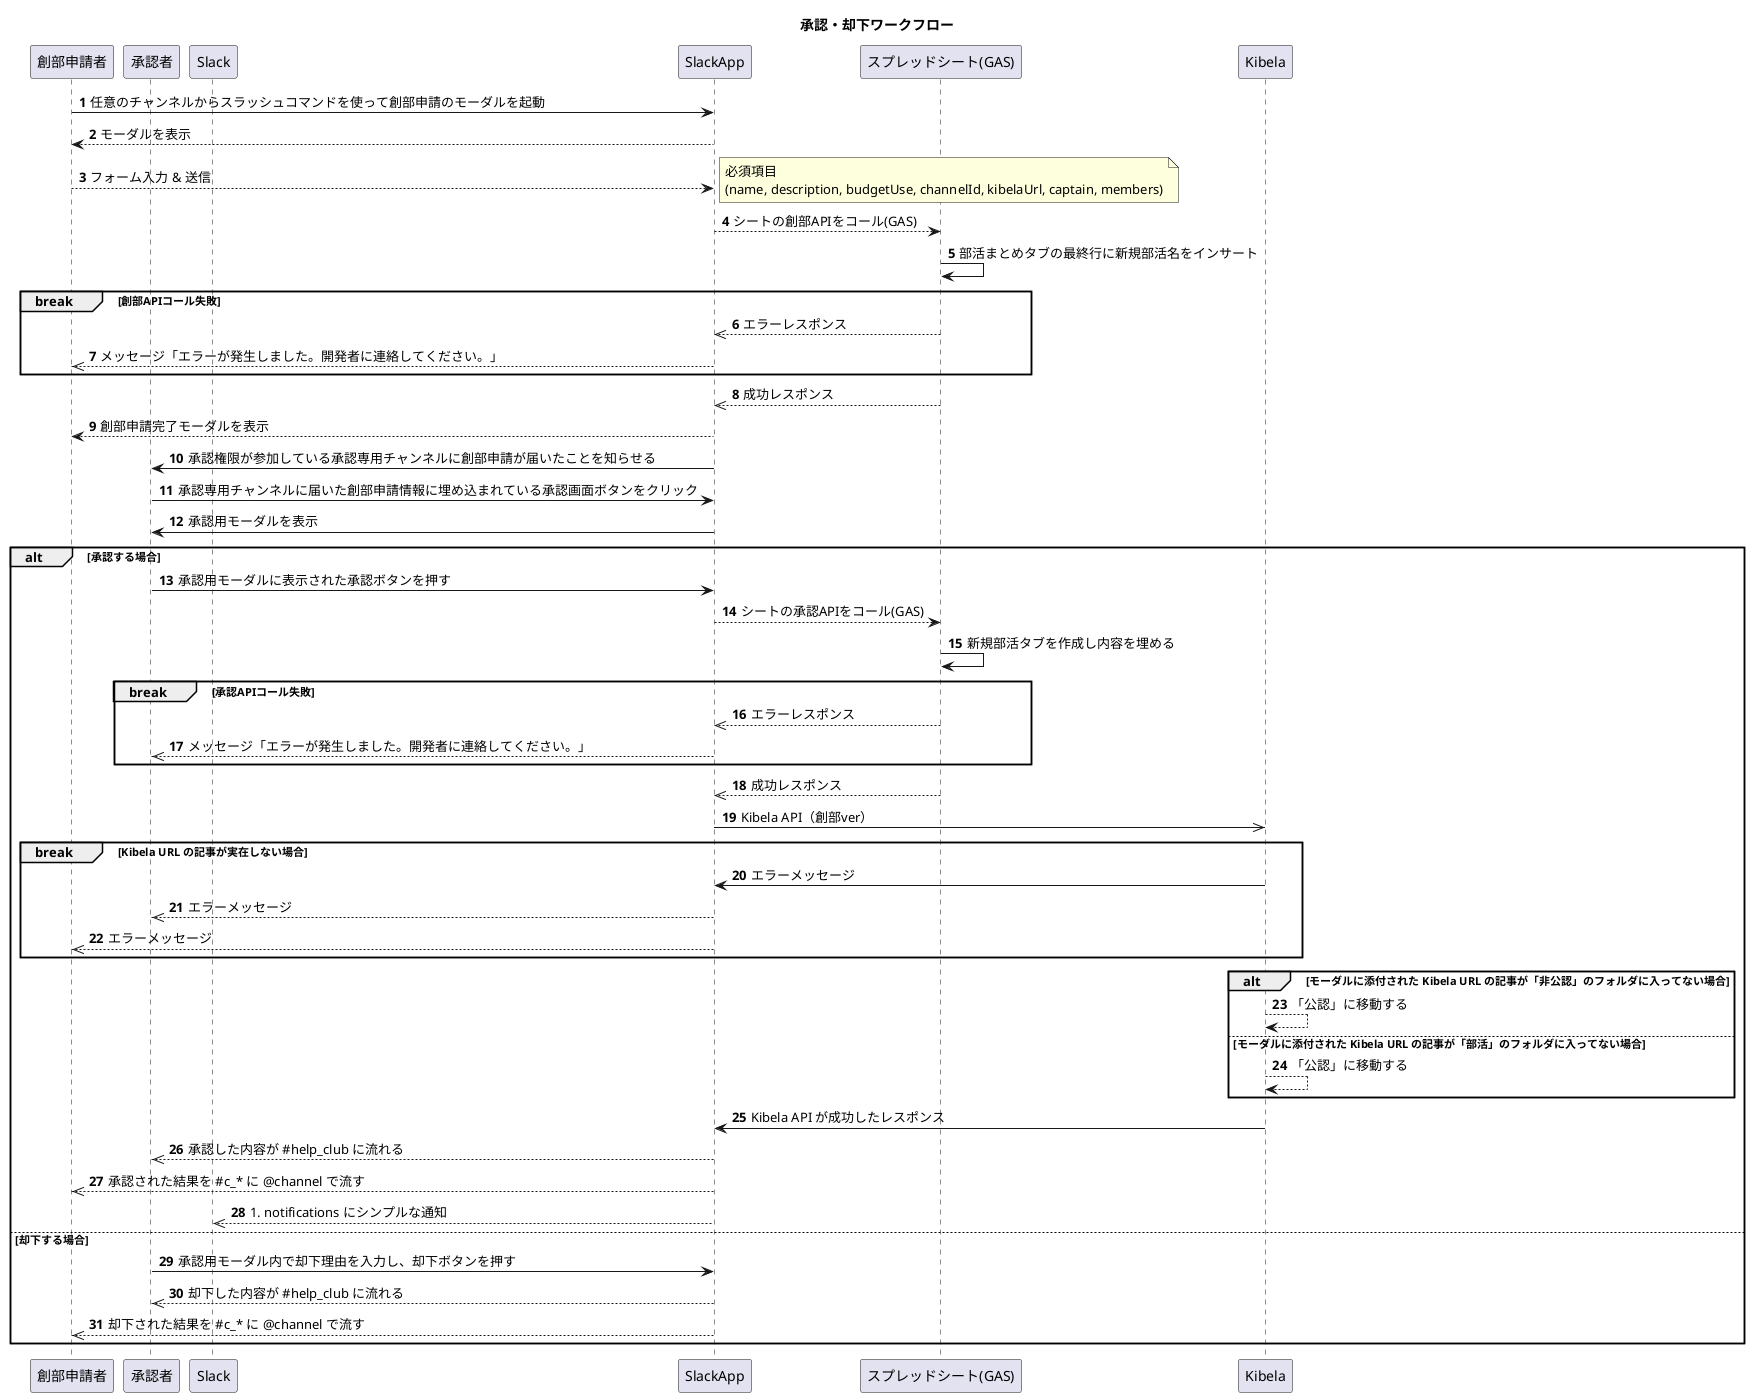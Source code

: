 @startuml

title 承認・却下ワークフロー

autonumber
participant 創部申請者 as captain
participant 承認者 as auth
participant Slack as slack
participant SlackApp as slackapp
participant "スプレッドシート(GAS)" as sheet
participant Kibela as kibela

captain -> slackapp: 任意のチャンネルからスラッシュコマンドを使って創部申請のモーダルを起動
slackapp --> captain: モーダルを表示
captain --> slackapp: フォーム入力 & 送信
note right: 必須項目\n(name, description, budgetUse, channelId, kibelaUrl, captain, members)
slackapp --> sheet: シートの創部APIをコール(GAS)
sheet -> sheet: 部活まとめタブの最終行に新規部活名をインサート

break 創部APIコール失敗
    sheet -->> slackapp: エラーレスポンス
    slackapp -->> captain: メッセージ「エラーが発生しました。開発者に連絡してください。」
end

sheet -->> slackapp: 成功レスポンス

slackapp --> captain: 創部申請完了モーダルを表示
slackapp -> auth: 承認権限が参加している承認専用チャンネルに創部申請が届いたことを知らせる
auth -> slackapp: 承認専用チャンネルに届いた創部申請情報に埋め込まれている承認画面ボタンをクリック
slackapp -> auth: 承認用モーダルを表示

alt 承認する場合
    auth -> slackapp: 承認用モーダルに表示された承認ボタンを押す
    slackapp --> sheet: シートの承認APIをコール(GAS)
    sheet -> sheet: 新規部活タブを作成し内容を埋める

    break 承認APIコール失敗
        sheet -->> slackapp: エラーレスポンス
        slackapp -->> auth: メッセージ「エラーが発生しました。開発者に連絡してください。」
    end

    sheet -->> slackapp: 成功レスポンス
    slackapp ->> kibela: Kibela API（創部ver）

    break Kibela URL の記事が実在しない場合
        kibela -> slackapp: エラーメッセージ
        slackapp -->> auth: エラーメッセージ
        slackapp -->> captain: エラーメッセージ
    end

    alt モーダルに添付された Kibela URL の記事が「非公認」のフォルダに入ってない場合
        kibela --> kibela: 「公認」に移動する
    else モーダルに添付された Kibela URL の記事が「部活」のフォルダに入ってない場合
        kibela --> kibela: 「公認」に移動する
    end

    kibela -> slackapp: Kibela API が成功したレスポンス
    slackapp -->> auth: 承認した内容が #help_club に流れる
    slackapp -->> captain: 承認された結果を #c_* に @channel で流す
    slackapp -->> slack: #notifications にシンプルな通知

else 却下する場合
    auth -> slackapp: 承認用モーダル内で却下理由を入力し、却下ボタンを押す
    slackapp -->> auth: 却下した内容が #help_club に流れる
    slackapp -->> captain: 却下された結果を #c_* に @channel で流す
end

@enduml
